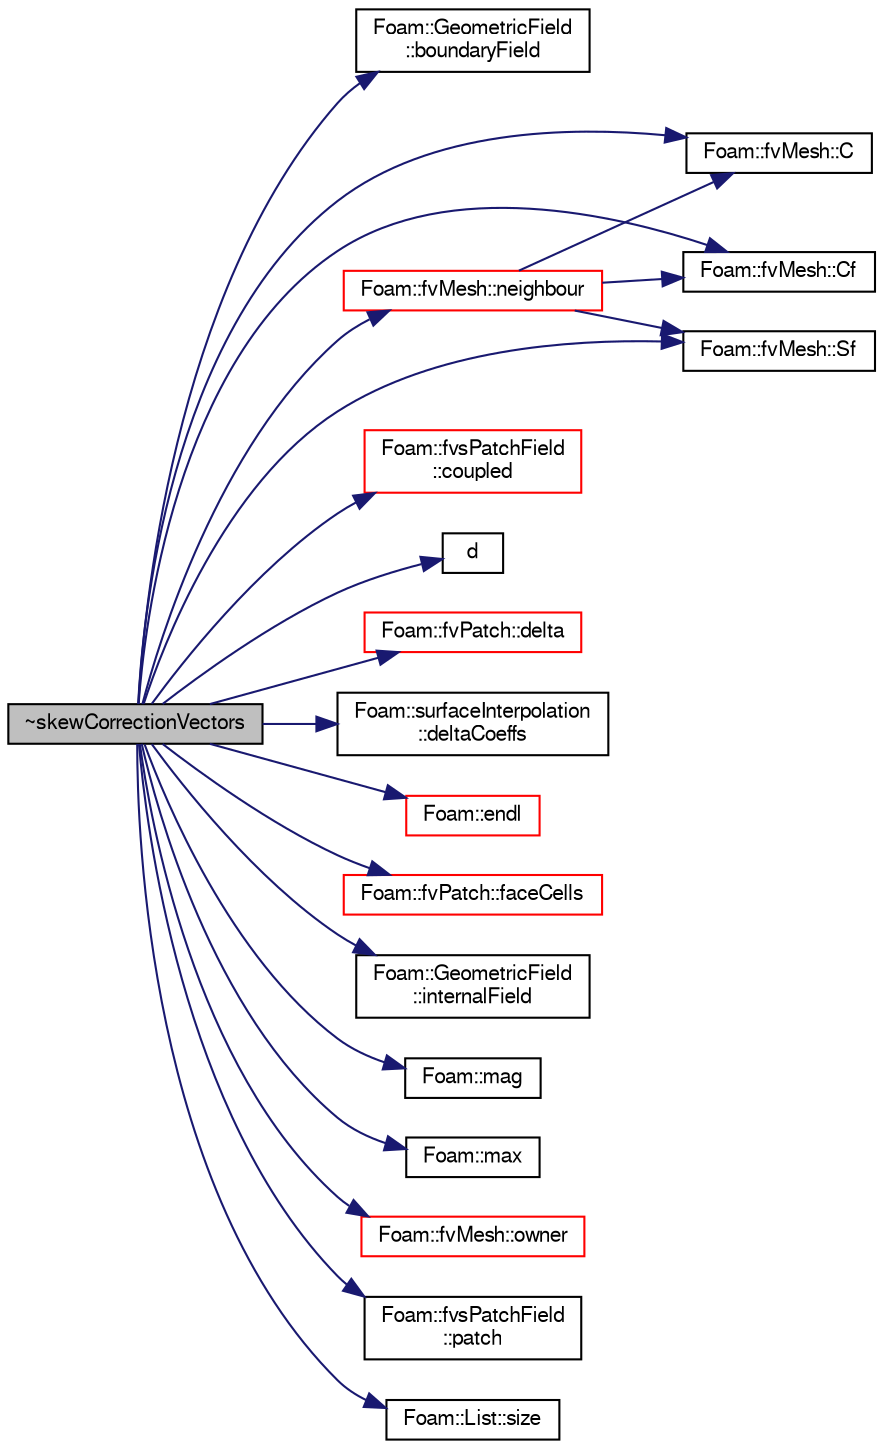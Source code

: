 digraph "~skewCorrectionVectors"
{
  bgcolor="transparent";
  edge [fontname="FreeSans",fontsize="10",labelfontname="FreeSans",labelfontsize="10"];
  node [fontname="FreeSans",fontsize="10",shape=record];
  rankdir="LR";
  Node2 [label="~skewCorrectionVectors",height=0.2,width=0.4,color="black", fillcolor="grey75", style="filled", fontcolor="black"];
  Node2 -> Node3 [color="midnightblue",fontsize="10",style="solid",fontname="FreeSans"];
  Node3 [label="Foam::GeometricField\l::boundaryField",height=0.2,width=0.4,color="black",URL="$a22434.html#a3c6c1a789b48ea0c5e8bff64f9c14f2d",tooltip="Return reference to GeometricBoundaryField. "];
  Node2 -> Node4 [color="midnightblue",fontsize="10",style="solid",fontname="FreeSans"];
  Node4 [label="Foam::fvMesh::C",height=0.2,width=0.4,color="black",URL="$a22766.html#a724799c6e3ba1bd41ad47529f330d066",tooltip="Return cell centres as volVectorField. "];
  Node2 -> Node5 [color="midnightblue",fontsize="10",style="solid",fontname="FreeSans"];
  Node5 [label="Foam::fvMesh::Cf",height=0.2,width=0.4,color="black",URL="$a22766.html#a11a9dd92f5a5c5fbc76a8e09f1d1df54",tooltip="Return face centres as surfaceVectorField. "];
  Node2 -> Node6 [color="midnightblue",fontsize="10",style="solid",fontname="FreeSans"];
  Node6 [label="Foam::fvsPatchField\l::coupled",height=0.2,width=0.4,color="red",URL="$a22426.html#a39c01db0e66d00fe0621a0c7e5fc4ead",tooltip="Return true if this patch field is coupled. "];
  Node2 -> Node77 [color="midnightblue",fontsize="10",style="solid",fontname="FreeSans"];
  Node77 [label="d",height=0.2,width=0.4,color="black",URL="$a38951.html#aa182a9055736468dd160f12649a01fd1"];
  Node2 -> Node78 [color="midnightblue",fontsize="10",style="solid",fontname="FreeSans"];
  Node78 [label="Foam::fvPatch::delta",height=0.2,width=0.4,color="red",URL="$a22870.html#a8c83ba56d8c5964b15844718d953be71",tooltip="Return cell-centre to face-centre vector. "];
  Node2 -> Node136 [color="midnightblue",fontsize="10",style="solid",fontname="FreeSans"];
  Node136 [label="Foam::surfaceInterpolation\l::deltaCoeffs",height=0.2,width=0.4,color="black",URL="$a23274.html#ab0b5a64a75600c28974f6287b4cd6c75",tooltip="Return reference to cell-centre difference coefficients. "];
  Node2 -> Node20 [color="midnightblue",fontsize="10",style="solid",fontname="FreeSans"];
  Node20 [label="Foam::endl",height=0.2,width=0.4,color="red",URL="$a21124.html#a2db8fe02a0d3909e9351bb4275b23ce4",tooltip="Add newline and flush stream. "];
  Node2 -> Node126 [color="midnightblue",fontsize="10",style="solid",fontname="FreeSans"];
  Node126 [label="Foam::fvPatch::faceCells",height=0.2,width=0.4,color="red",URL="$a22870.html#afbfac825732ef2770fff4261b4e930e9",tooltip="Return faceCells. "];
  Node2 -> Node137 [color="midnightblue",fontsize="10",style="solid",fontname="FreeSans"];
  Node137 [label="Foam::GeometricField\l::internalField",height=0.2,width=0.4,color="black",URL="$a22434.html#a9536140d36d69bbac40496f6b817aa0a",tooltip="Return internal field. "];
  Node2 -> Node115 [color="midnightblue",fontsize="10",style="solid",fontname="FreeSans"];
  Node115 [label="Foam::mag",height=0.2,width=0.4,color="black",URL="$a21124.html#a929da2a3fdcf3dacbbe0487d3a330dae"];
  Node2 -> Node138 [color="midnightblue",fontsize="10",style="solid",fontname="FreeSans"];
  Node138 [label="Foam::max",height=0.2,width=0.4,color="black",URL="$a21124.html#ac993e906cf2774ae77e666bc24e81733"];
  Node2 -> Node139 [color="midnightblue",fontsize="10",style="solid",fontname="FreeSans"];
  Node139 [label="Foam::fvMesh::neighbour",height=0.2,width=0.4,color="red",URL="$a22766.html#aab1a7f2af09b33005a527e107c7b3fad",tooltip="Internal face neighbour. "];
  Node139 -> Node4 [color="midnightblue",fontsize="10",style="solid",fontname="FreeSans"];
  Node139 -> Node5 [color="midnightblue",fontsize="10",style="solid",fontname="FreeSans"];
  Node139 -> Node135 [color="midnightblue",fontsize="10",style="solid",fontname="FreeSans"];
  Node135 [label="Foam::fvMesh::Sf",height=0.2,width=0.4,color="black",URL="$a22766.html#aa12aaa436e7e8ddf2635204f3ab873fa",tooltip="Return cell face area vectors. "];
  Node2 -> Node150 [color="midnightblue",fontsize="10",style="solid",fontname="FreeSans"];
  Node150 [label="Foam::fvMesh::owner",height=0.2,width=0.4,color="red",URL="$a22766.html#a16e7eb254c4fd2d1d7ac4d5d71f6c9f9",tooltip="Internal face owner. "];
  Node2 -> Node57 [color="midnightblue",fontsize="10",style="solid",fontname="FreeSans"];
  Node57 [label="Foam::fvsPatchField\l::patch",height=0.2,width=0.4,color="black",URL="$a22426.html#aca0923a4611f6166ffd8fa14d81864a4",tooltip="Return patch. "];
  Node2 -> Node135 [color="midnightblue",fontsize="10",style="solid",fontname="FreeSans"];
  Node2 -> Node118 [color="midnightblue",fontsize="10",style="solid",fontname="FreeSans"];
  Node118 [label="Foam::List::size",height=0.2,width=0.4,color="black",URL="$a25694.html#a8a5f6fa29bd4b500caf186f60245b384",tooltip="Override size to be inconsistent with allocated storage. "];
}
